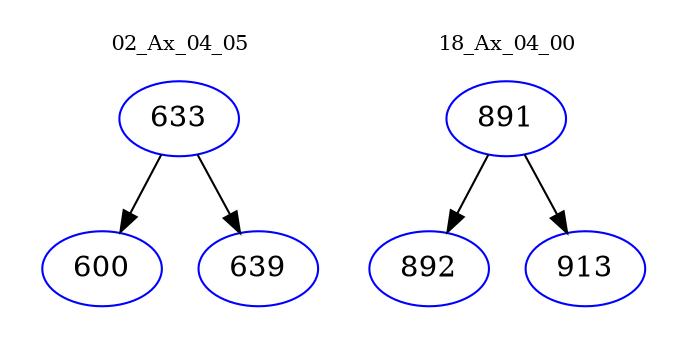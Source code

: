 digraph{
subgraph cluster_0 {
color = white
label = "02_Ax_04_05";
fontsize=10;
T0_633 [label="633", color="blue"]
T0_633 -> T0_600 [color="black"]
T0_600 [label="600", color="blue"]
T0_633 -> T0_639 [color="black"]
T0_639 [label="639", color="blue"]
}
subgraph cluster_1 {
color = white
label = "18_Ax_04_00";
fontsize=10;
T1_891 [label="891", color="blue"]
T1_891 -> T1_892 [color="black"]
T1_892 [label="892", color="blue"]
T1_891 -> T1_913 [color="black"]
T1_913 [label="913", color="blue"]
}
}

